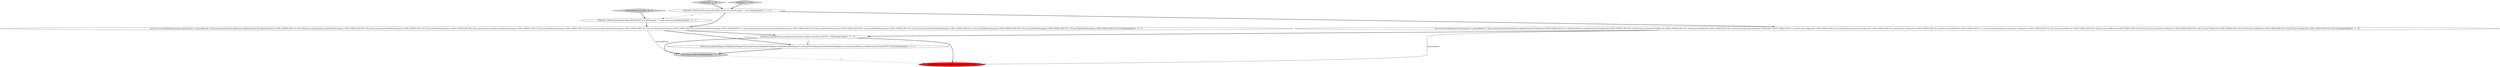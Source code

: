 digraph {
8 [style = filled, label = "STREAMS_CONFIG.put(StreamsConfig.APPLICATION_ID_CONFIG,appID + \"-inner-repartitioned\")@@@3@@@['0', '0', '1']", fillcolor = white, shape = ellipse image = "AAA0AAABBB3BBB"];
7 [style = filled, label = "testInner['0', '1', '0']", fillcolor = lightgray, shape = diamond image = "AAA0AAABBB2BBB"];
9 [style = filled, label = "leftStream.map(MockMapper.noOpKeyValueMapper()).join(rightStream.flatMap(MockMapper.noOpFlatKeyValueMapper()).selectKey(MockMapper.selectKeyKeyValueMapper()),valueJoiner,JoinWindows.of(ofSeconds(10))).to(OUTPUT_TOPIC)@@@5@@@['0', '0', '1']", fillcolor = white, shape = ellipse image = "AAA0AAABBB3BBB"];
2 [style = filled, label = "testInner['1', '0', '0']", fillcolor = lightgray, shape = diamond image = "AAA0AAABBB1BBB"];
5 [style = filled, label = "final List<List<TestRecord<Long,String>>> expectedResult = Arrays.asList(null,null,null,Collections.singletonList(new TestRecord<>(ANY_UNIQUE_KEY,\"A-a\",null,4L)),Collections.singletonList(new TestRecord<>(ANY_UNIQUE_KEY,\"B-a\",null,5L)),Arrays.asList(new TestRecord<>(ANY_UNIQUE_KEY,\"A-b\",null,6L),new TestRecord<>(ANY_UNIQUE_KEY,\"B-b\",null,6L)),null,null,Arrays.asList(new TestRecord<>(ANY_UNIQUE_KEY,\"C-a\",null,9L),new TestRecord<>(ANY_UNIQUE_KEY,\"C-b\",null,9L)),Arrays.asList(new TestRecord<>(ANY_UNIQUE_KEY,\"A-c\",null,10L),new TestRecord<>(ANY_UNIQUE_KEY,\"B-c\",null,10L),new TestRecord<>(ANY_UNIQUE_KEY,\"C-c\",null,10L)),null,null,null,Arrays.asList(new TestRecord<>(ANY_UNIQUE_KEY,\"A-d\",null,14L),new TestRecord<>(ANY_UNIQUE_KEY,\"B-d\",null,14L),new TestRecord<>(ANY_UNIQUE_KEY,\"C-d\",null,14L)),Arrays.asList(new TestRecord<>(ANY_UNIQUE_KEY,\"D-a\",null,15L),new TestRecord<>(ANY_UNIQUE_KEY,\"D-b\",null,15L),new TestRecord<>(ANY_UNIQUE_KEY,\"D-c\",null,15L),new TestRecord<>(ANY_UNIQUE_KEY,\"D-d\",null,15L)))@@@4@@@['0', '1', '0']", fillcolor = white, shape = ellipse image = "AAA0AAABBB2BBB"];
6 [style = filled, label = "runTestWithDriver(expectedResult)@@@6@@@['0', '1', '0']", fillcolor = red, shape = ellipse image = "AAA1AAABBB2BBB"];
3 [style = filled, label = "runTest(expectedResult)@@@6@@@['1', '0', '1']", fillcolor = lightgray, shape = ellipse image = "AAA0AAABBB1BBB"];
4 [style = filled, label = "final List<List<KeyValueTimestamp<Long,String>>> expectedResult = Arrays.asList(null,null,null,Collections.singletonList(new KeyValueTimestamp<>(ANY_UNIQUE_KEY,\"A-a\",4L)),Collections.singletonList(new KeyValueTimestamp<>(ANY_UNIQUE_KEY,\"B-a\",5L)),Arrays.asList(new KeyValueTimestamp<>(ANY_UNIQUE_KEY,\"A-b\",6L),new KeyValueTimestamp<>(ANY_UNIQUE_KEY,\"B-b\",6L)),null,null,Arrays.asList(new KeyValueTimestamp<>(ANY_UNIQUE_KEY,\"C-a\",9L),new KeyValueTimestamp<>(ANY_UNIQUE_KEY,\"C-b\",9L)),Arrays.asList(new KeyValueTimestamp<>(ANY_UNIQUE_KEY,\"A-c\",10L),new KeyValueTimestamp<>(ANY_UNIQUE_KEY,\"B-c\",10L),new KeyValueTimestamp<>(ANY_UNIQUE_KEY,\"C-c\",10L)),null,null,null,Arrays.asList(new KeyValueTimestamp<>(ANY_UNIQUE_KEY,\"A-d\",14L),new KeyValueTimestamp<>(ANY_UNIQUE_KEY,\"B-d\",14L),new KeyValueTimestamp<>(ANY_UNIQUE_KEY,\"C-d\",14L)),Arrays.asList(new KeyValueTimestamp<>(ANY_UNIQUE_KEY,\"D-a\",15L),new KeyValueTimestamp<>(ANY_UNIQUE_KEY,\"D-b\",15L),new KeyValueTimestamp<>(ANY_UNIQUE_KEY,\"D-c\",15L),new KeyValueTimestamp<>(ANY_UNIQUE_KEY,\"D-d\",15L)))@@@4@@@['1', '0', '1']", fillcolor = white, shape = ellipse image = "AAA0AAABBB1BBB"];
0 [style = filled, label = "leftStream.join(rightStream,valueJoiner,JoinWindows.of(ofSeconds(10))).to(OUTPUT_TOPIC)@@@5@@@['1', '1', '0']", fillcolor = white, shape = ellipse image = "AAA0AAABBB1BBB"];
10 [style = filled, label = "testInnerRepartitioned['0', '0', '1']", fillcolor = lightgray, shape = diamond image = "AAA0AAABBB3BBB"];
1 [style = filled, label = "STREAMS_CONFIG.put(StreamsConfig.APPLICATION_ID_CONFIG,appID + \"-inner\")@@@3@@@['1', '1', '0']", fillcolor = white, shape = ellipse image = "AAA0AAABBB1BBB"];
1->5 [style = bold, label=""];
0->3 [style = bold, label=""];
4->9 [style = bold, label=""];
9->3 [style = bold, label=""];
4->3 [style = solid, label="expectedResult"];
5->6 [style = solid, label="expectedResult"];
1->4 [style = bold, label=""];
1->8 [style = dashed, label="0"];
3->6 [style = dashed, label="0"];
7->1 [style = bold, label=""];
8->4 [style = bold, label=""];
0->9 [style = dashed, label="0"];
10->8 [style = bold, label=""];
5->0 [style = bold, label=""];
0->6 [style = bold, label=""];
2->1 [style = bold, label=""];
4->0 [style = bold, label=""];
}
